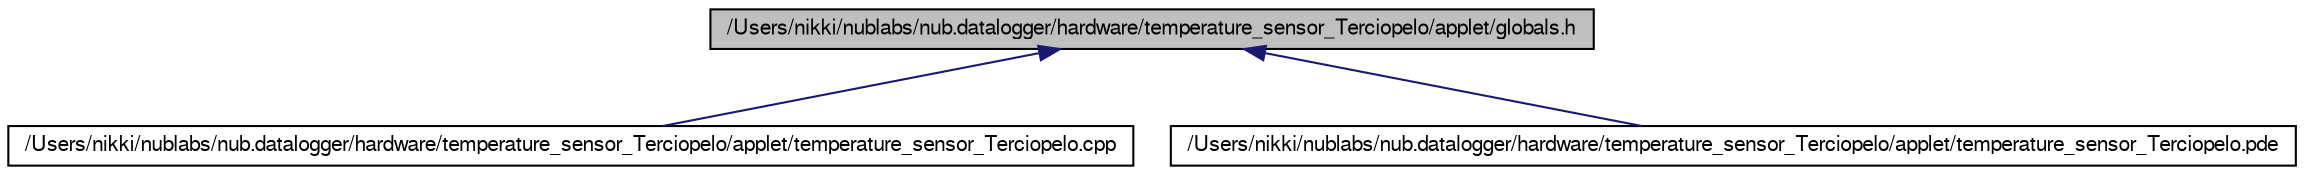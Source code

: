 digraph G
{
  edge [fontname="FreeSans",fontsize=10,labelfontname="FreeSans",labelfontsize=10];
  node [fontname="FreeSans",fontsize=10,shape=record];
  Node1 [label="/Users/nikki/nublabs/nub.datalogger/hardware/temperature_sensor_Terciopelo/applet/globals.h",height=0.2,width=0.4,color="black", fillcolor="grey75", style="filled" fontcolor="black"];
  Node1 -> Node2 [dir=back,color="midnightblue",fontsize=10,style="solid"];
  Node2 [label="/Users/nikki/nublabs/nub.datalogger/hardware/temperature_sensor_Terciopelo/applet/temperature_sensor_Terciopelo.cpp",height=0.2,width=0.4,color="black", fillcolor="white", style="filled",URL="$temperature__sensor___terciopelo_8cpp.html"];
  Node1 -> Node3 [dir=back,color="midnightblue",fontsize=10,style="solid"];
  Node3 [label="/Users/nikki/nublabs/nub.datalogger/hardware/temperature_sensor_Terciopelo/applet/temperature_sensor_Terciopelo.pde",height=0.2,width=0.4,color="black", fillcolor="white", style="filled",URL="$applet_2temperature__sensor___terciopelo_8pde.html"];
}

